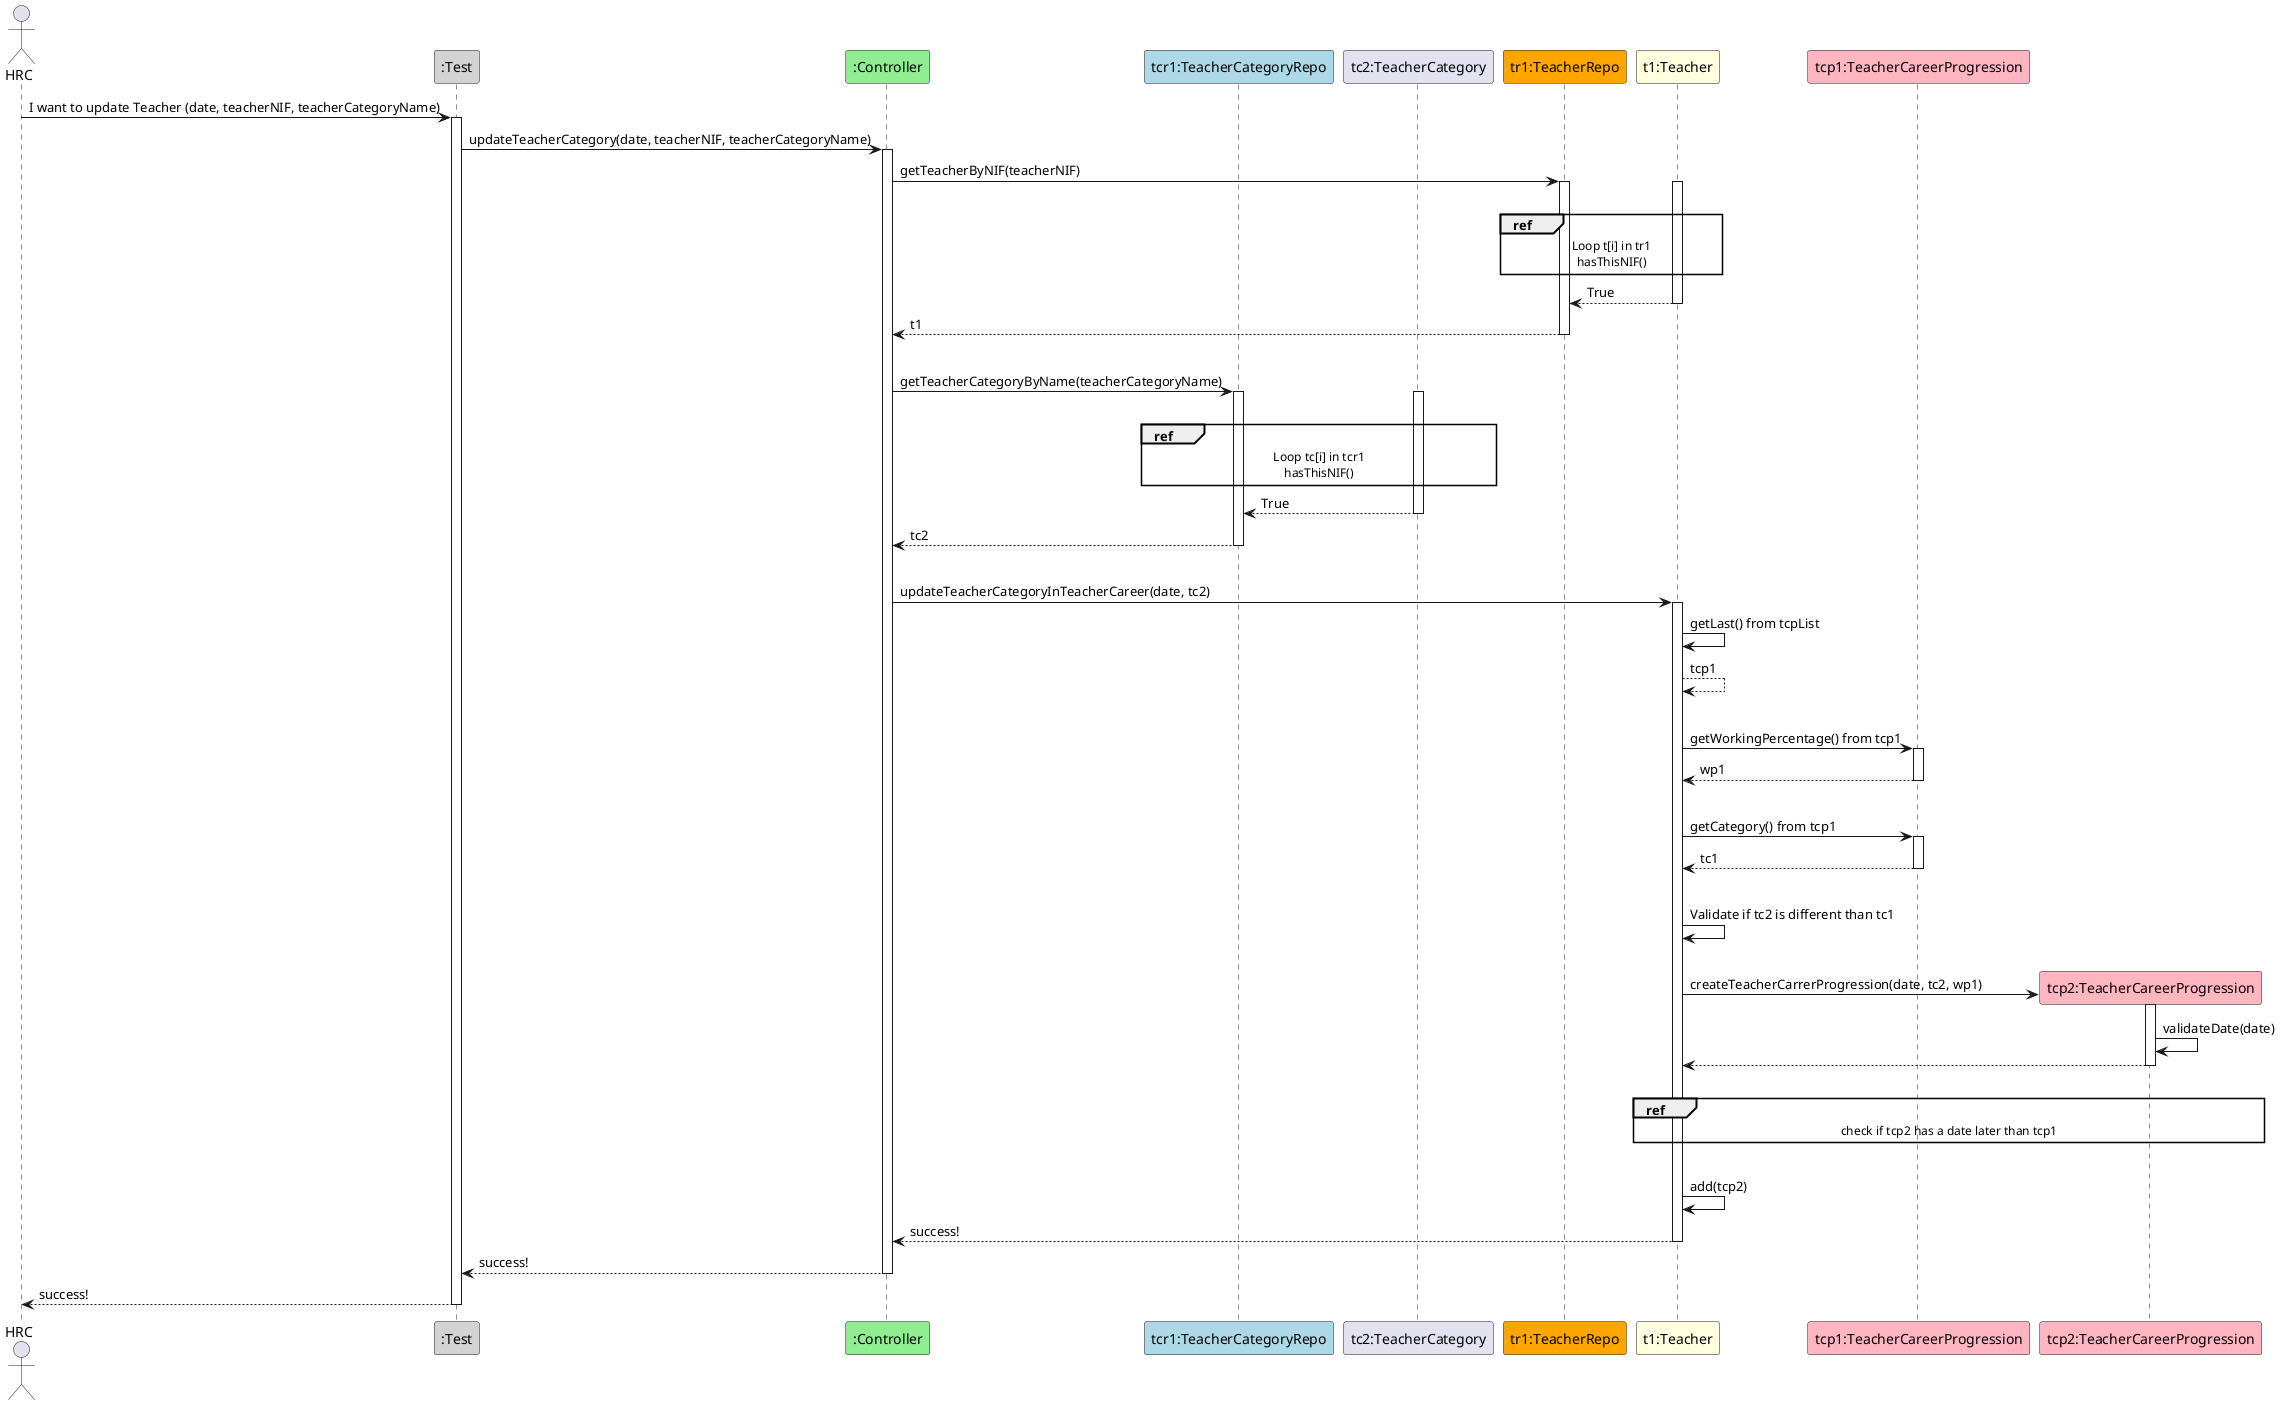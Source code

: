 @startuml
actor HRC
participant ":Test" as TE #lightgrey
participant ":Controller" as CTL #lightgreen
participant "tcr1:TeacherCategoryRepo" as TCR #lightblue
participant "tc2:TeacherCategory" as TC2
participant "tr1:TeacherRepo" as TR #orange
participant "t1:Teacher" as T #lightyellow
participant "tcp1:TeacherCareerProgression" as TCP #lightpink
participant "tcp2:TeacherCareerProgression" as TCP2 #lightpink


HRC -> TE: I want to update Teacher (date, teacherNIF, teacherCategoryName)
activate TE
TE -> CTL : updateTeacherCategory(date, teacherNIF, teacherCategoryName)
activate CTL
CTL -> TR: getTeacherByNIF(teacherNIF)
activate TR
activate T
|||
ref over TR, T
    Loop t[i] in tr1
    hasThisNIF()
end ref
T --> TR: True
deactivate T
TR --> CTL: t1
deactivate TR
|||
CTL -> TCR: getTeacherCategoryByName(teacherCategoryName)
activate TCR
|||
activate TC2
ref over TCR, TC2
    Loop tc[i] in tcr1
    hasThisNIF()
end ref
TC2 --> TCR: True
deactivate TC2
TCR --> CTL: tc2
deactivate TCR
|||
CTL -> T: updateTeacherCategoryInTeacherCareer(date, tc2)
activate T
T -> T: getLast() from tcpList
T --> T: tcp1
|||
T -> TCP : getWorkingPercentage() from tcp1
activate TCP
TCP --> T : wp1
deactivate TCP
|||
T -> TCP: getCategory() from tcp1
activate TCP
TCP --> T: tc1
deactivate TCP
|||
T -> T: Validate if tc2 is different than tc1
|||
T -> TCP2** : createTeacherCarrerProgression(date, tc2, wp1)
activate TCP2
TCP2 -> TCP2 : validateDate(date)
TCP2 --> T
deactivate TCP2
|||
ref over T, TCP2
    check if tcp2 has a date later than tcp1
end ref
|||
T -> T : add(tcp2)
T --> CTL : success!
deactivate T
CTL --> TE : success!
deactivate CTL
TE --> HRC : success!
deactivate TE
@enduml